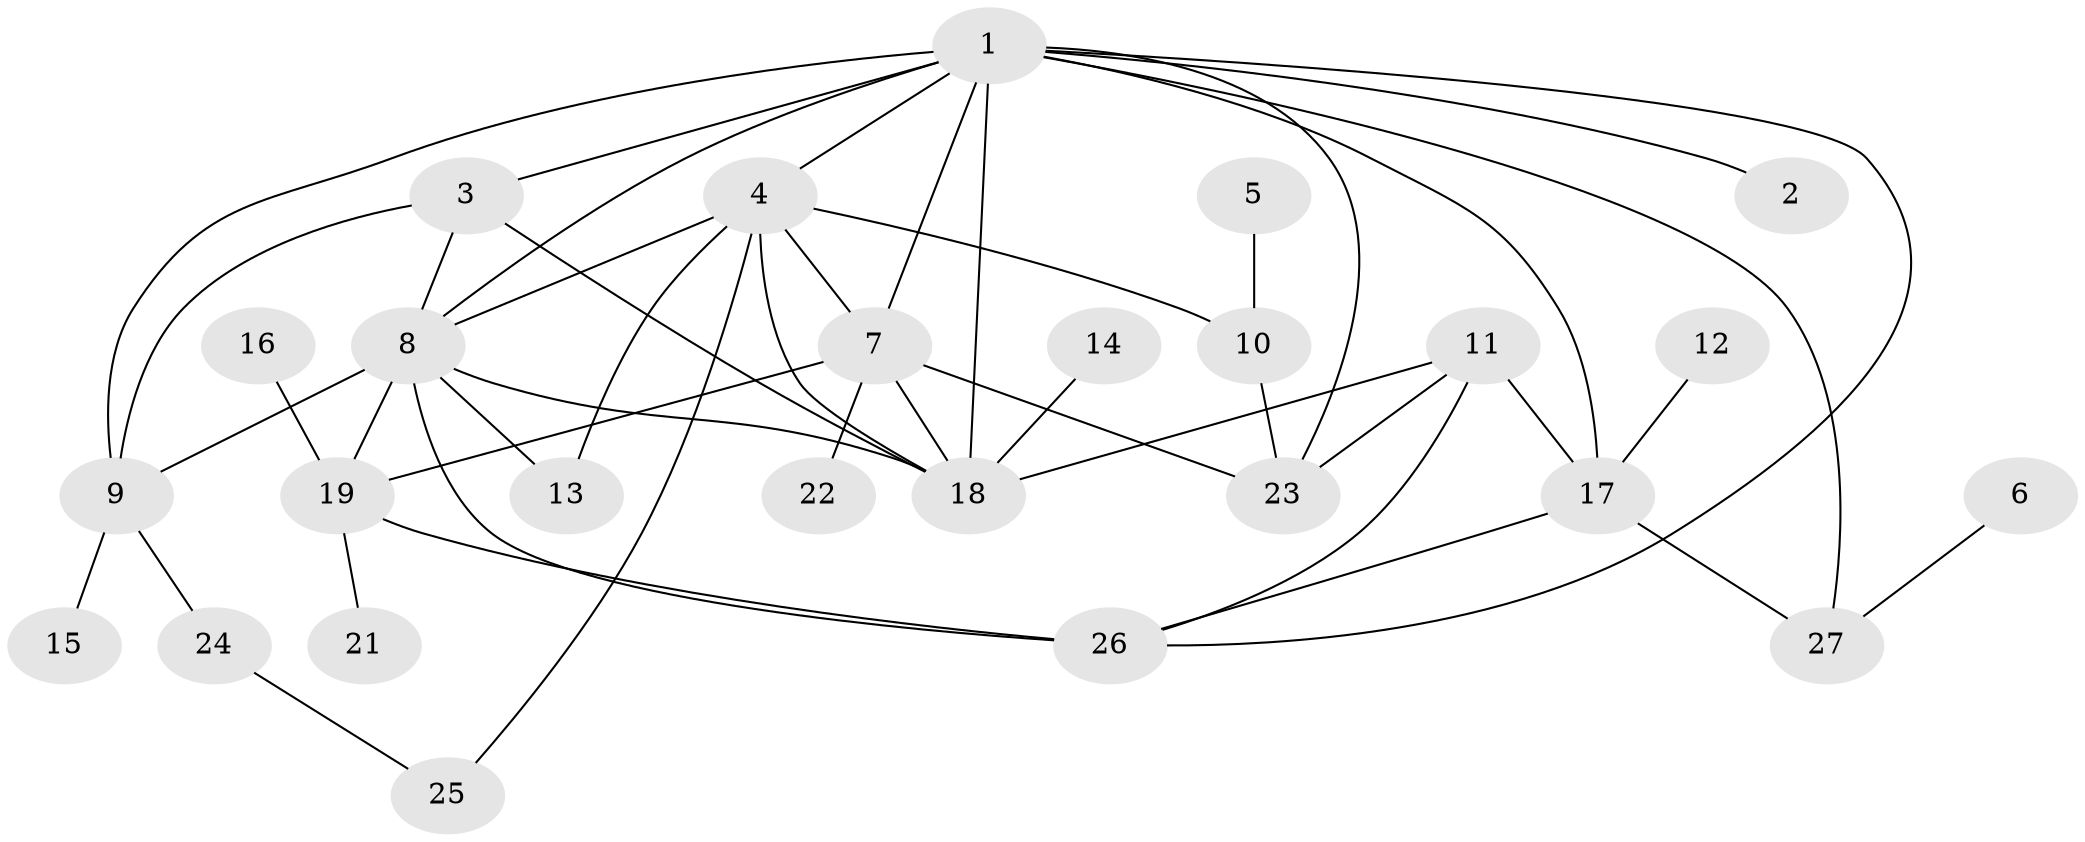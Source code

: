 // original degree distribution, {6: 0.05555555555555555, 1: 0.18518518518518517, 5: 0.1111111111111111, 2: 0.2777777777777778, 4: 0.12962962962962962, 3: 0.16666666666666666, 9: 0.018518518518518517, 7: 0.037037037037037035, 8: 0.018518518518518517}
// Generated by graph-tools (version 1.1) at 2025/33/03/09/25 02:33:31]
// undirected, 26 vertices, 46 edges
graph export_dot {
graph [start="1"]
  node [color=gray90,style=filled];
  1;
  2;
  3;
  4;
  5;
  6;
  7;
  8;
  9;
  10;
  11;
  12;
  13;
  14;
  15;
  16;
  17;
  18;
  19;
  21;
  22;
  23;
  24;
  25;
  26;
  27;
  1 -- 2 [weight=1.0];
  1 -- 3 [weight=1.0];
  1 -- 4 [weight=1.0];
  1 -- 7 [weight=1.0];
  1 -- 8 [weight=1.0];
  1 -- 9 [weight=2.0];
  1 -- 17 [weight=1.0];
  1 -- 18 [weight=3.0];
  1 -- 23 [weight=1.0];
  1 -- 26 [weight=1.0];
  1 -- 27 [weight=1.0];
  3 -- 8 [weight=2.0];
  3 -- 9 [weight=1.0];
  3 -- 18 [weight=2.0];
  4 -- 7 [weight=1.0];
  4 -- 8 [weight=1.0];
  4 -- 10 [weight=1.0];
  4 -- 13 [weight=2.0];
  4 -- 18 [weight=3.0];
  4 -- 25 [weight=1.0];
  5 -- 10 [weight=1.0];
  6 -- 27 [weight=1.0];
  7 -- 18 [weight=1.0];
  7 -- 19 [weight=1.0];
  7 -- 22 [weight=2.0];
  7 -- 23 [weight=1.0];
  8 -- 9 [weight=1.0];
  8 -- 13 [weight=1.0];
  8 -- 18 [weight=1.0];
  8 -- 19 [weight=1.0];
  8 -- 26 [weight=2.0];
  9 -- 15 [weight=1.0];
  9 -- 24 [weight=1.0];
  10 -- 23 [weight=1.0];
  11 -- 17 [weight=1.0];
  11 -- 18 [weight=1.0];
  11 -- 23 [weight=1.0];
  11 -- 26 [weight=1.0];
  12 -- 17 [weight=1.0];
  14 -- 18 [weight=1.0];
  16 -- 19 [weight=1.0];
  17 -- 26 [weight=1.0];
  17 -- 27 [weight=1.0];
  19 -- 21 [weight=1.0];
  19 -- 26 [weight=1.0];
  24 -- 25 [weight=1.0];
}
